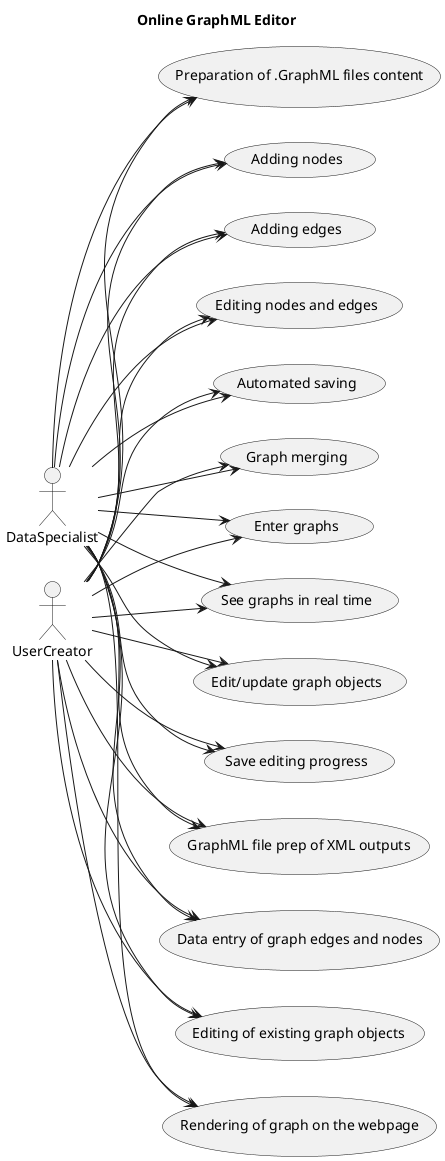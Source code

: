 @startuml
title Online GraphML Editor
left to right direction

actor DataSpecialist as DS
actor UserCreator as UC

usecase EnterGraphs as "Enter graphs"
usecase SeeGraphs as "See graphs in real time"
usecase EditGraphObjects as "Edit/update graph objects"
usecase SaveProgress as "Save editing progress"
usecase PrepareGraphML as "GraphML file prep of XML outputs"

usecase DataEntry as "Data entry of graph edges and nodes"
usecase EditGraphObjects2 as "Editing of existing graph objects"
usecase RenderGraph as "Rendering of graph on the webpage"
usecase PrepareGraphMLContent as "Preparation of .GraphML files content"

usecase AddNodes as "Adding nodes"
usecase AddEdges as "Adding edges"
usecase EditNodesAndEdges as "Editing nodes and edges"

usecase AutomatedSaving as "Automated saving"
usecase GraphMerging as "Graph merging"

DS --> EnterGraphs
DS --> SeeGraphs
DS --> EditGraphObjects
DS --> SaveProgress
DS --> PrepareGraphML
DS --> DataEntry
DS --> EditGraphObjects2
DS --> RenderGraph
DS --> PrepareGraphMLContent
DS --> AddNodes
DS --> AddEdges
DS --> EditNodesAndEdges
DS --> AutomatedSaving
DS --> GraphMerging

UC --> EnterGraphs
UC --> SeeGraphs
UC --> EditGraphObjects
UC --> SaveProgress
UC --> PrepareGraphML
UC --> DataEntry
UC --> EditGraphObjects2
UC --> RenderGraph
UC --> PrepareGraphMLContent
UC --> AddNodes
UC --> AddEdges
UC --> EditNodesAndEdges
UC --> AutomatedSaving
UC --> GraphMerging

@enduml
